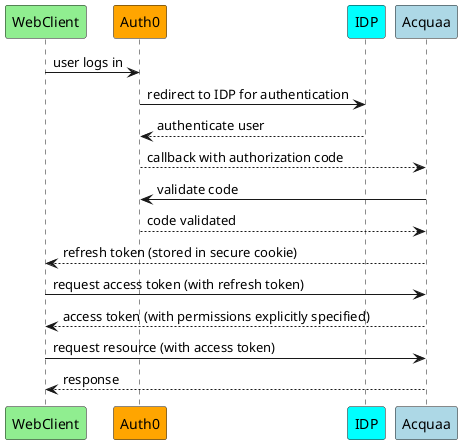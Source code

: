 @startuml Login
participant WebClient #lightgreen
participant Auth0 #orange
participant IDP #cyan
participant Acquaa #lightblue

WebClient -> Auth0 : user logs in
Auth0 -> IDP : redirect to IDP for authentication
IDP --> Auth0 : authenticate user
Auth0 --> Acquaa : callback with authorization code
Acquaa -> Auth0 : validate code
Auth0 --> Acquaa : code validated

Acquaa --> WebClient : refresh token (stored in secure cookie)

WebClient -> Acquaa : request access token (with refresh token)
Acquaa --> WebClient : access token (with permissions explicitly specified)

WebClient -> Acquaa : request resource (with access token)
Acquaa --> WebClient : response

@enduml
